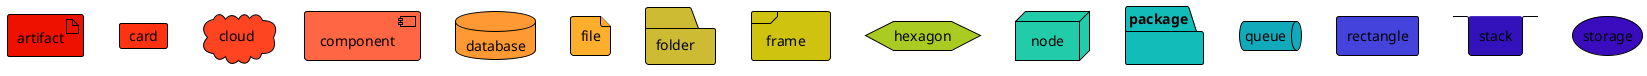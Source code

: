 @startuml
<style>
artifact {
BackGroundColor #ee1100
LineThickness 1
LineColor black
}
card {
BackGroundColor #ff3311
LineThickness 1
LineColor black
}
cloud {
BackGroundColor #ff4422
LineThickness 1
LineColor black
}
component {
BackGroundColor #ff6644
LineThickness 1
LineColor black
}
database {
BackGroundColor #ff9933
LineThickness 1
LineColor black
}
file {
BackGroundColor #feae2d
LineThickness 1
LineColor black
}
folder {
BackGroundColor #ccbb33
LineThickness 1
LineColor black
}
frame {
BackGroundColor #d0c310
LineThickness 1
LineColor black
}
hexagon {
BackGroundColor #aacc22
LineThickness 1
LineColor black
}
node {
BackGroundColor #22ccaa
LineThickness 1
LineColor black
}
package {
BackGroundColor #12bdb9
LineThickness 1
LineColor black
}
queue {
BackGroundColor #11aabb
LineThickness 1
LineColor black
}
rectangle {
BackGroundColor #4444dd
LineThickness 1
LineColor black
}
stack {
BackGroundColor #3311bb
LineThickness 1
LineColor black
}
storage {
BackGroundColor #3b0cbd
LineThickness 1
LineColor black
}
</style>
artifact artifact {
}
card card {
}
cloud cloud {
}
component component {
}
database database {
}
file file {
}
folder folder {
}
frame frame {
}
hexagon hexagon {
}
node node {
}
package package {
}
queue queue {
}
rectangle rectangle {
}
stack stack {
}
storage storage {
}
@enduml
